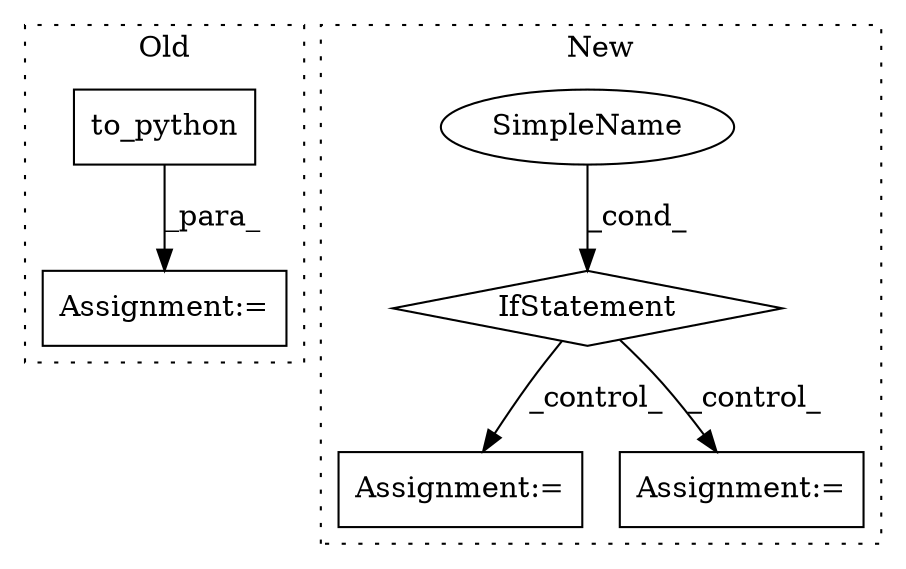 digraph G {
subgraph cluster0 {
1 [label="to_python" a="32" s="6666" l="11" shape="box"];
6 [label="Assignment:=" a="7" s="6617" l="1" shape="box"];
label = "Old";
style="dotted";
}
subgraph cluster1 {
2 [label="IfStatement" a="25" s="7851,7864" l="4,2" shape="diamond"];
3 [label="SimpleName" a="42" s="" l="" shape="ellipse"];
4 [label="Assignment:=" a="7" s="7978" l="1" shape="box"];
5 [label="Assignment:=" a="7" s="8012" l="1" shape="box"];
label = "New";
style="dotted";
}
1 -> 6 [label="_para_"];
2 -> 5 [label="_control_"];
2 -> 4 [label="_control_"];
3 -> 2 [label="_cond_"];
}